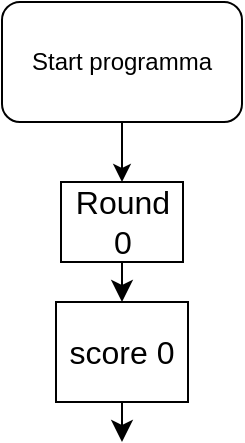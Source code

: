 <mxfile version="22.1.11" type="device">
  <diagram name="Pagina-1" id="_xMTQY1CDe_qUrfeuERv">
    <mxGraphModel dx="1050" dy="572" grid="1" gridSize="10" guides="1" tooltips="1" connect="1" arrows="1" fold="1" page="1" pageScale="1" pageWidth="1200" pageHeight="1600" math="0" shadow="0">
      <root>
        <mxCell id="0" />
        <mxCell id="1" parent="0" />
        <mxCell id="BF2RhjWOolZsJI2DYSBB-1" value="Start programma" style="rounded=1;whiteSpace=wrap;html=1;" parent="1" vertex="1">
          <mxGeometry x="354" y="40" width="120" height="60" as="geometry" />
        </mxCell>
        <mxCell id="BF2RhjWOolZsJI2DYSBB-5" value="" style="endArrow=classic;html=1;rounded=0;edgeStyle=orthogonalEdgeStyle;exitX=0.5;exitY=1;exitDx=0;exitDy=0;" parent="1" source="BF2RhjWOolZsJI2DYSBB-1" edge="1">
          <mxGeometry width="50" height="50" relative="1" as="geometry">
            <mxPoint x="450" y="270" as="sourcePoint" />
            <mxPoint x="414" y="130" as="targetPoint" />
          </mxGeometry>
        </mxCell>
        <mxCell id="a4PoGYg8q1GMRqjqXM8J-4" value="" style="edgeStyle=none;curved=1;rounded=0;orthogonalLoop=1;jettySize=auto;html=1;fontSize=12;startSize=8;endSize=8;" edge="1" parent="1" source="a4PoGYg8q1GMRqjqXM8J-2" target="a4PoGYg8q1GMRqjqXM8J-3">
          <mxGeometry relative="1" as="geometry" />
        </mxCell>
        <mxCell id="a4PoGYg8q1GMRqjqXM8J-2" value="Round 0" style="rounded=0;whiteSpace=wrap;html=1;fontSize=16;" vertex="1" parent="1">
          <mxGeometry x="383.5" y="130" width="61" height="40" as="geometry" />
        </mxCell>
        <mxCell id="a4PoGYg8q1GMRqjqXM8J-6" value="" style="edgeStyle=none;curved=1;rounded=0;orthogonalLoop=1;jettySize=auto;html=1;fontSize=12;startSize=8;endSize=8;" edge="1" parent="1" source="a4PoGYg8q1GMRqjqXM8J-3">
          <mxGeometry relative="1" as="geometry">
            <mxPoint x="414" y="260" as="targetPoint" />
          </mxGeometry>
        </mxCell>
        <mxCell id="a4PoGYg8q1GMRqjqXM8J-3" value="score 0" style="rounded=0;whiteSpace=wrap;html=1;fontSize=16;" vertex="1" parent="1">
          <mxGeometry x="381" y="190" width="66" height="50" as="geometry" />
        </mxCell>
      </root>
    </mxGraphModel>
  </diagram>
</mxfile>
